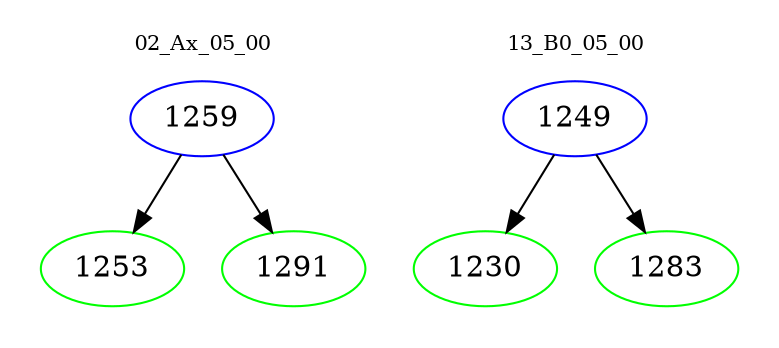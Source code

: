 digraph{
subgraph cluster_0 {
color = white
label = "02_Ax_05_00";
fontsize=10;
T0_1259 [label="1259", color="blue"]
T0_1259 -> T0_1253 [color="black"]
T0_1253 [label="1253", color="green"]
T0_1259 -> T0_1291 [color="black"]
T0_1291 [label="1291", color="green"]
}
subgraph cluster_1 {
color = white
label = "13_B0_05_00";
fontsize=10;
T1_1249 [label="1249", color="blue"]
T1_1249 -> T1_1230 [color="black"]
T1_1230 [label="1230", color="green"]
T1_1249 -> T1_1283 [color="black"]
T1_1283 [label="1283", color="green"]
}
}
